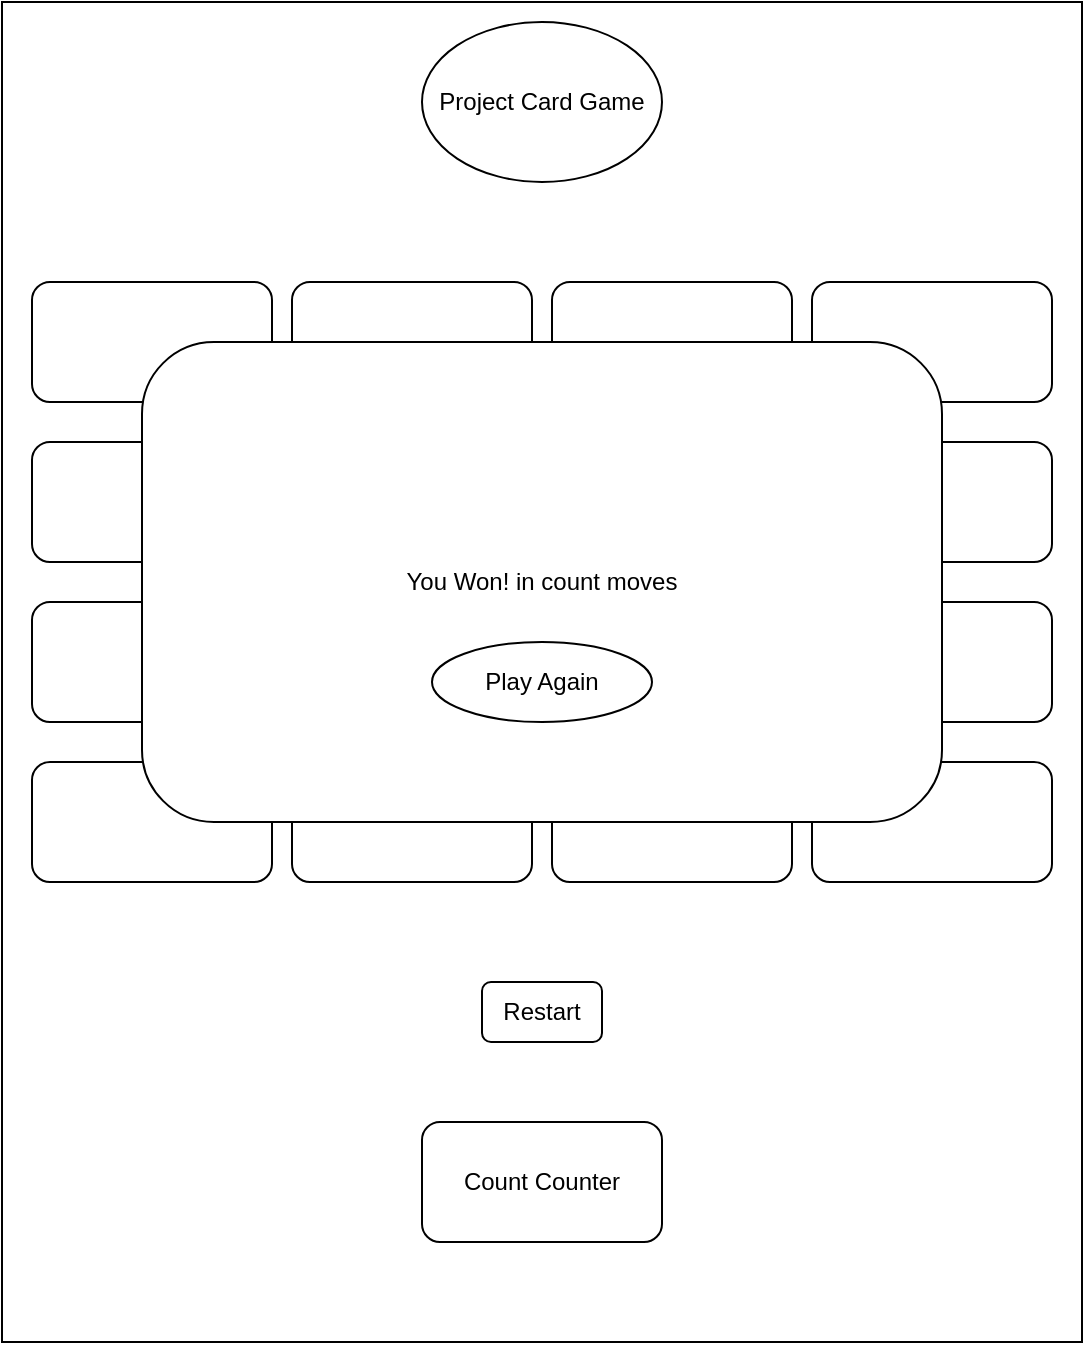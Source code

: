 <mxfile version="26.0.6">
  <diagram name="Page-1" id="WaFTsAYHofzjpq_HBNXK">
    <mxGraphModel dx="1434" dy="738" grid="1" gridSize="10" guides="1" tooltips="1" connect="1" arrows="1" fold="1" page="1" pageScale="1" pageWidth="827" pageHeight="1169" math="0" shadow="0">
      <root>
        <mxCell id="0" />
        <mxCell id="1" parent="0" />
        <mxCell id="JGBzeXOtltJl-Eu3u6mC-1" value="" style="rounded=0;whiteSpace=wrap;html=1;" vertex="1" parent="1">
          <mxGeometry x="170" y="40" width="540" height="670" as="geometry" />
        </mxCell>
        <mxCell id="JGBzeXOtltJl-Eu3u6mC-2" value="" style="rounded=1;whiteSpace=wrap;html=1;" vertex="1" parent="1">
          <mxGeometry x="315" y="180" width="120" height="60" as="geometry" />
        </mxCell>
        <mxCell id="JGBzeXOtltJl-Eu3u6mC-3" value="" style="rounded=1;whiteSpace=wrap;html=1;" vertex="1" parent="1">
          <mxGeometry x="185" y="180" width="120" height="60" as="geometry" />
        </mxCell>
        <mxCell id="JGBzeXOtltJl-Eu3u6mC-4" value="" style="rounded=1;whiteSpace=wrap;html=1;" vertex="1" parent="1">
          <mxGeometry x="445" y="180" width="120" height="60" as="geometry" />
        </mxCell>
        <mxCell id="JGBzeXOtltJl-Eu3u6mC-5" value="" style="rounded=1;whiteSpace=wrap;html=1;" vertex="1" parent="1">
          <mxGeometry x="575" y="180" width="120" height="60" as="geometry" />
        </mxCell>
        <mxCell id="JGBzeXOtltJl-Eu3u6mC-6" value="" style="rounded=1;whiteSpace=wrap;html=1;" vertex="1" parent="1">
          <mxGeometry x="315" y="260" width="120" height="60" as="geometry" />
        </mxCell>
        <mxCell id="JGBzeXOtltJl-Eu3u6mC-7" value="" style="rounded=1;whiteSpace=wrap;html=1;" vertex="1" parent="1">
          <mxGeometry x="185" y="260" width="120" height="60" as="geometry" />
        </mxCell>
        <mxCell id="JGBzeXOtltJl-Eu3u6mC-8" value="" style="rounded=1;whiteSpace=wrap;html=1;" vertex="1" parent="1">
          <mxGeometry x="445" y="260" width="120" height="60" as="geometry" />
        </mxCell>
        <mxCell id="JGBzeXOtltJl-Eu3u6mC-9" value="" style="rounded=1;whiteSpace=wrap;html=1;" vertex="1" parent="1">
          <mxGeometry x="575" y="260" width="120" height="60" as="geometry" />
        </mxCell>
        <mxCell id="JGBzeXOtltJl-Eu3u6mC-10" value="" style="rounded=1;whiteSpace=wrap;html=1;" vertex="1" parent="1">
          <mxGeometry x="315" y="340" width="120" height="60" as="geometry" />
        </mxCell>
        <mxCell id="JGBzeXOtltJl-Eu3u6mC-11" value="" style="rounded=1;whiteSpace=wrap;html=1;" vertex="1" parent="1">
          <mxGeometry x="185" y="340" width="120" height="60" as="geometry" />
        </mxCell>
        <mxCell id="JGBzeXOtltJl-Eu3u6mC-12" value="" style="rounded=1;whiteSpace=wrap;html=1;" vertex="1" parent="1">
          <mxGeometry x="445" y="340" width="120" height="60" as="geometry" />
        </mxCell>
        <mxCell id="JGBzeXOtltJl-Eu3u6mC-13" value="" style="rounded=1;whiteSpace=wrap;html=1;" vertex="1" parent="1">
          <mxGeometry x="575" y="340" width="120" height="60" as="geometry" />
        </mxCell>
        <mxCell id="JGBzeXOtltJl-Eu3u6mC-14" value="" style="rounded=1;whiteSpace=wrap;html=1;" vertex="1" parent="1">
          <mxGeometry x="315" y="420" width="120" height="60" as="geometry" />
        </mxCell>
        <mxCell id="JGBzeXOtltJl-Eu3u6mC-15" value="" style="rounded=1;whiteSpace=wrap;html=1;" vertex="1" parent="1">
          <mxGeometry x="185" y="420" width="120" height="60" as="geometry" />
        </mxCell>
        <mxCell id="JGBzeXOtltJl-Eu3u6mC-16" value="" style="rounded=1;whiteSpace=wrap;html=1;" vertex="1" parent="1">
          <mxGeometry x="445" y="420" width="120" height="60" as="geometry" />
        </mxCell>
        <mxCell id="JGBzeXOtltJl-Eu3u6mC-17" value="" style="rounded=1;whiteSpace=wrap;html=1;" vertex="1" parent="1">
          <mxGeometry x="575" y="420" width="120" height="60" as="geometry" />
        </mxCell>
        <mxCell id="JGBzeXOtltJl-Eu3u6mC-18" value="Project Card Game" style="ellipse;whiteSpace=wrap;html=1;" vertex="1" parent="1">
          <mxGeometry x="380" y="50" width="120" height="80" as="geometry" />
        </mxCell>
        <mxCell id="JGBzeXOtltJl-Eu3u6mC-20" value="Restart" style="rounded=1;whiteSpace=wrap;html=1;" vertex="1" parent="1">
          <mxGeometry x="410" y="530" width="60" height="30" as="geometry" />
        </mxCell>
        <mxCell id="JGBzeXOtltJl-Eu3u6mC-21" value="Count Counter" style="rounded=1;whiteSpace=wrap;html=1;" vertex="1" parent="1">
          <mxGeometry x="380" y="600" width="120" height="60" as="geometry" />
        </mxCell>
        <mxCell id="JGBzeXOtltJl-Eu3u6mC-22" value="You Won! in count moves" style="rounded=1;whiteSpace=wrap;html=1;" vertex="1" parent="1">
          <mxGeometry x="240" y="210" width="400" height="240" as="geometry" />
        </mxCell>
        <mxCell id="JGBzeXOtltJl-Eu3u6mC-23" value="Play Again" style="ellipse;whiteSpace=wrap;html=1;" vertex="1" parent="1">
          <mxGeometry x="385" y="360" width="110" height="40" as="geometry" />
        </mxCell>
      </root>
    </mxGraphModel>
  </diagram>
</mxfile>

